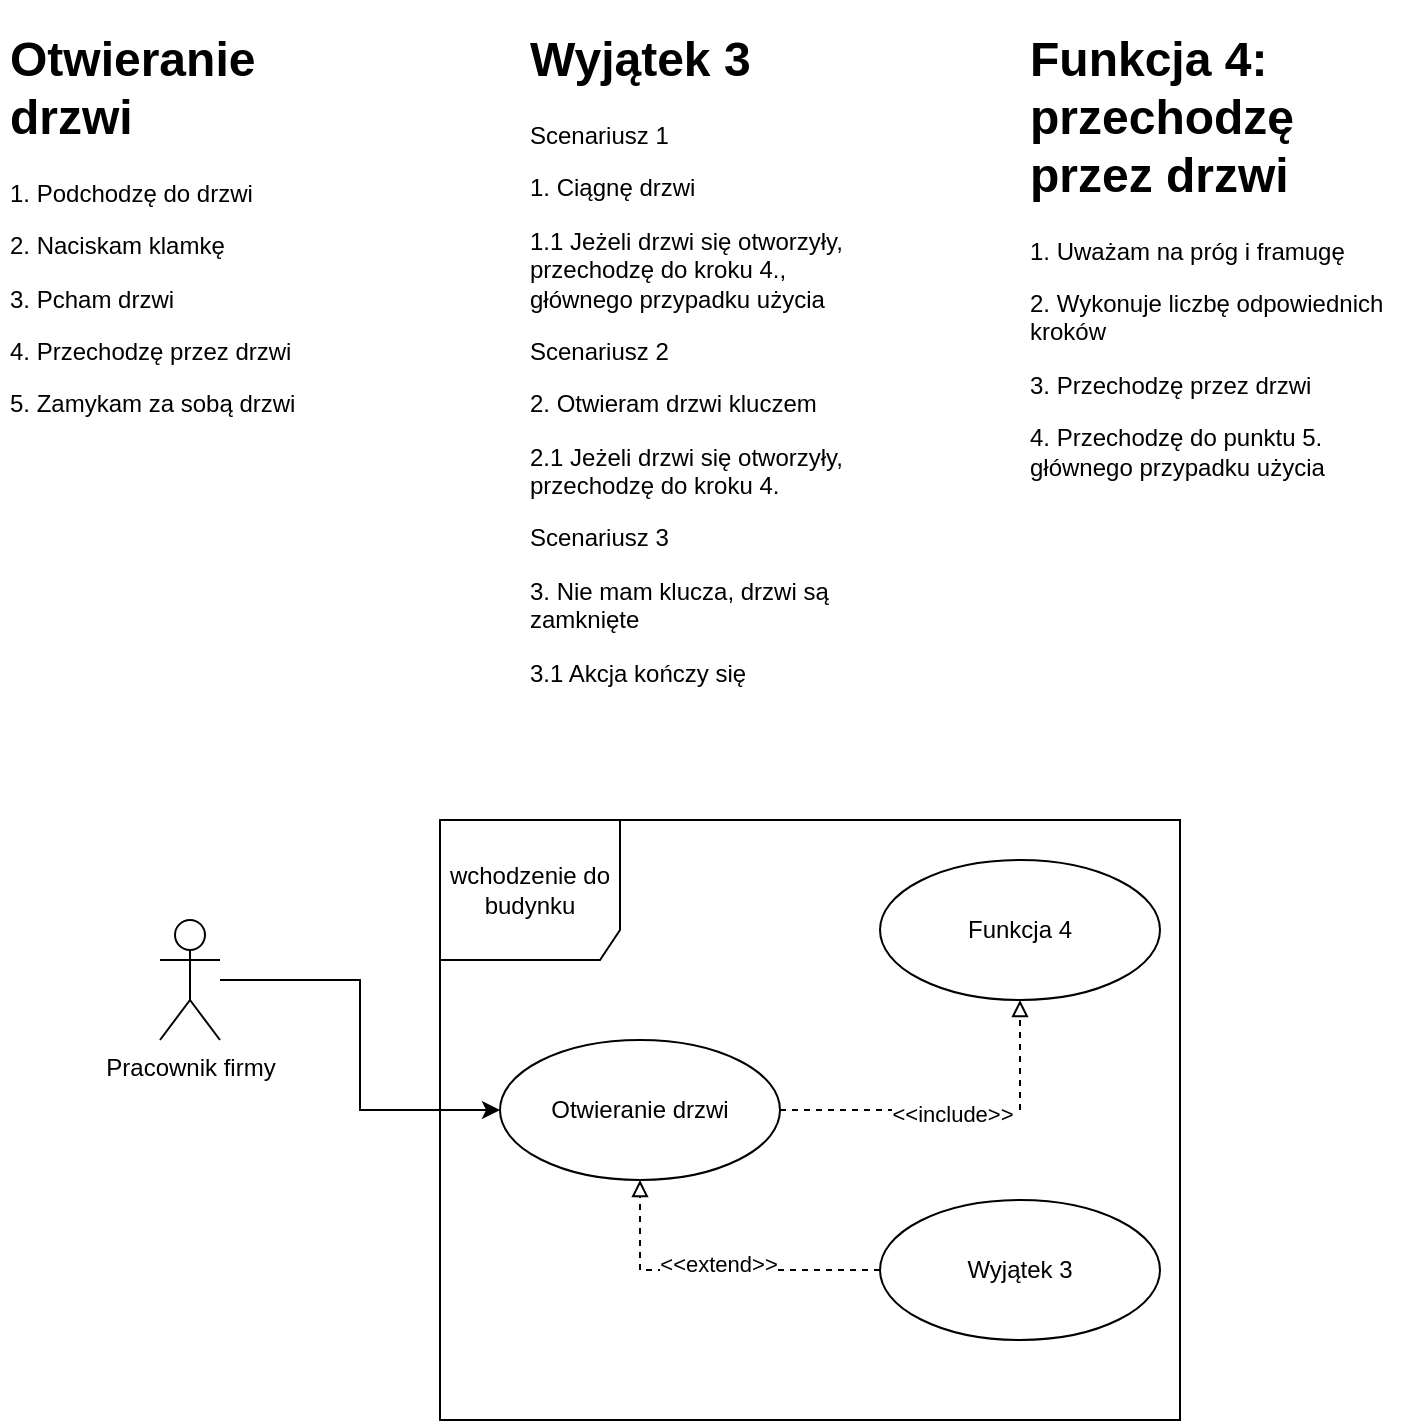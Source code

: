 <mxfile version="21.0.6" type="github">
  <diagram name="Strona-1" id="rMWJ1AcIpruo_l-YTEQA">
    <mxGraphModel dx="1050" dy="1652" grid="1" gridSize="10" guides="1" tooltips="1" connect="1" arrows="1" fold="1" page="1" pageScale="1" pageWidth="827" pageHeight="1169" math="0" shadow="0">
      <root>
        <mxCell id="0" />
        <mxCell id="1" parent="0" />
        <mxCell id="QhDAwQq--tiQjP2TE8rU-1" value="wchodzenie do budynku" style="shape=umlFrame;whiteSpace=wrap;html=1;pointerEvents=0;width=90;height=70;" parent="1" vertex="1">
          <mxGeometry x="260" y="150" width="370" height="300" as="geometry" />
        </mxCell>
        <mxCell id="QhDAwQq--tiQjP2TE8rU-7" style="edgeStyle=orthogonalEdgeStyle;rounded=0;orthogonalLoop=1;jettySize=auto;html=1;" parent="1" source="QhDAwQq--tiQjP2TE8rU-2" target="QhDAwQq--tiQjP2TE8rU-3" edge="1">
          <mxGeometry relative="1" as="geometry" />
        </mxCell>
        <mxCell id="QhDAwQq--tiQjP2TE8rU-2" value="Pracownik firmy" style="shape=umlActor;verticalLabelPosition=bottom;verticalAlign=top;html=1;" parent="1" vertex="1">
          <mxGeometry x="120" y="200" width="30" height="60" as="geometry" />
        </mxCell>
        <mxCell id="g0R5WBTFMgbZWstwoS8y-1" style="edgeStyle=orthogonalEdgeStyle;rounded=0;orthogonalLoop=1;jettySize=auto;html=1;dashed=1;endArrow=block;endFill=0;" edge="1" parent="1" source="QhDAwQq--tiQjP2TE8rU-3" target="QhDAwQq--tiQjP2TE8rU-4">
          <mxGeometry relative="1" as="geometry" />
        </mxCell>
        <mxCell id="g0R5WBTFMgbZWstwoS8y-3" value="&amp;lt;&amp;lt;include&amp;gt;&amp;gt;" style="edgeLabel;html=1;align=center;verticalAlign=middle;resizable=0;points=[];" vertex="1" connectable="0" parent="g0R5WBTFMgbZWstwoS8y-1">
          <mxGeometry x="-0.019" y="-2" relative="1" as="geometry">
            <mxPoint as="offset" />
          </mxGeometry>
        </mxCell>
        <mxCell id="QhDAwQq--tiQjP2TE8rU-3" value="Otwieranie drzwi" style="ellipse;whiteSpace=wrap;html=1;" parent="1" vertex="1">
          <mxGeometry x="290" y="260" width="140" height="70" as="geometry" />
        </mxCell>
        <mxCell id="QhDAwQq--tiQjP2TE8rU-4" value="Funkcja 4" style="ellipse;whiteSpace=wrap;html=1;" parent="1" vertex="1">
          <mxGeometry x="480" y="170" width="140" height="70" as="geometry" />
        </mxCell>
        <mxCell id="QhDAwQq--tiQjP2TE8rU-8" style="edgeStyle=orthogonalEdgeStyle;rounded=0;orthogonalLoop=1;jettySize=auto;html=1;entryX=0.5;entryY=1;entryDx=0;entryDy=0;dashed=1;endArrow=block;endFill=0;" parent="1" source="QhDAwQq--tiQjP2TE8rU-5" target="QhDAwQq--tiQjP2TE8rU-3" edge="1">
          <mxGeometry relative="1" as="geometry" />
        </mxCell>
        <mxCell id="QhDAwQq--tiQjP2TE8rU-9" value="&amp;lt;&amp;lt;extend&amp;gt;&amp;gt;" style="edgeLabel;html=1;align=center;verticalAlign=middle;resizable=0;points=[];" parent="QhDAwQq--tiQjP2TE8rU-8" vertex="1" connectable="0">
          <mxGeometry x="-0.016" y="-3" relative="1" as="geometry">
            <mxPoint as="offset" />
          </mxGeometry>
        </mxCell>
        <mxCell id="QhDAwQq--tiQjP2TE8rU-5" value="Wyjątek 3" style="ellipse;whiteSpace=wrap;html=1;" parent="1" vertex="1">
          <mxGeometry x="480" y="340" width="140" height="70" as="geometry" />
        </mxCell>
        <mxCell id="QhDAwQq--tiQjP2TE8rU-6" value="&lt;h1&gt;Otwieranie drzwi&lt;/h1&gt;&lt;p&gt;1. Podchodzę do drzwi&lt;/p&gt;&lt;p&gt;2. Naciskam klamkę&lt;/p&gt;&lt;p&gt;3. Pcham drzwi&lt;/p&gt;&lt;p&gt;4. Przechodzę przez drzwi&lt;/p&gt;&lt;p&gt;5. Zamykam za sobą drzwi&lt;/p&gt;" style="text;html=1;strokeColor=none;fillColor=none;spacing=5;spacingTop=-20;whiteSpace=wrap;overflow=hidden;rounded=0;" parent="1" vertex="1">
          <mxGeometry x="40" y="-250" width="190" height="210" as="geometry" />
        </mxCell>
        <mxCell id="QhDAwQq--tiQjP2TE8rU-10" value="&lt;h1&gt;Wyjątek 3&lt;/h1&gt;&lt;p&gt;Scenariusz 1&lt;/p&gt;&lt;p&gt;1. Ciągnę drzwi&lt;/p&gt;&lt;p&gt;1.1 Jeżeli drzwi się otworzyły, przechodzę do kroku 4., głównego przypadku użycia&lt;/p&gt;&lt;p&gt;Scenariusz 2&lt;/p&gt;&lt;p&gt;2. Otwieram drzwi kluczem&lt;/p&gt;&lt;p&gt;2.1 Jeżeli drzwi się otworzyły, przechodzę do kroku 4.&lt;/p&gt;&lt;p&gt;Scenariusz 3&lt;/p&gt;&lt;p&gt;3. Nie mam klucza, drzwi są zamknięte&lt;/p&gt;&lt;p&gt;3.1 Akcja kończy się&lt;/p&gt;" style="text;html=1;strokeColor=none;fillColor=none;spacing=5;spacingTop=-20;whiteSpace=wrap;overflow=hidden;rounded=0;" parent="1" vertex="1">
          <mxGeometry x="300" y="-250" width="190" height="370" as="geometry" />
        </mxCell>
        <mxCell id="g0R5WBTFMgbZWstwoS8y-2" value="&lt;h1&gt;Funkcja 4: przechodzę przez drzwi&lt;/h1&gt;&lt;p&gt;1. Uważam na próg i framugę&lt;/p&gt;&lt;p&gt;2. Wykonuje liczbę odpowiednich kroków&lt;/p&gt;&lt;p&gt;3. Przechodzę przez drzwi&lt;/p&gt;&lt;p&gt;4. Przechodzę do punktu 5. głównego przypadku użycia&lt;/p&gt;" style="text;html=1;strokeColor=none;fillColor=none;spacing=5;spacingTop=-20;whiteSpace=wrap;overflow=hidden;rounded=0;" vertex="1" parent="1">
          <mxGeometry x="550" y="-250" width="190" height="270" as="geometry" />
        </mxCell>
      </root>
    </mxGraphModel>
  </diagram>
</mxfile>
